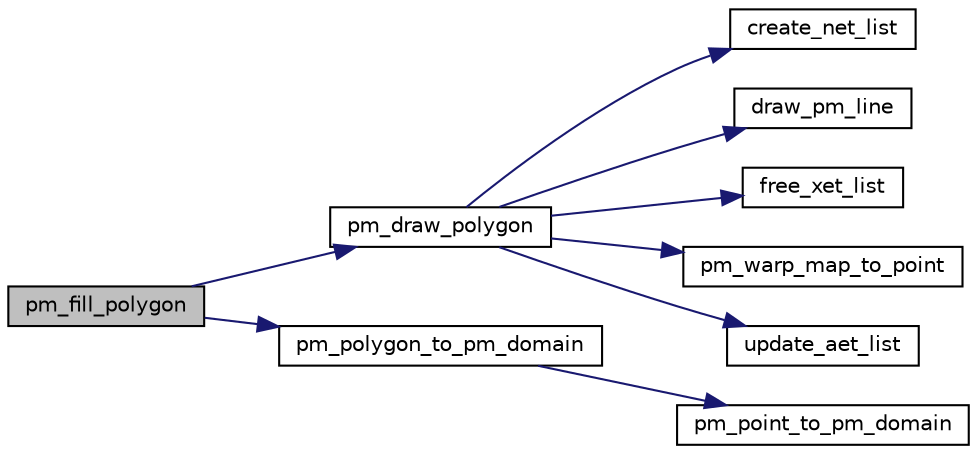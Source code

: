 digraph "pm_fill_polygon"
{
 // INTERACTIVE_SVG=YES
 // LATEX_PDF_SIZE
  bgcolor="transparent";
  edge [fontname="Helvetica",fontsize="10",labelfontname="Helvetica",labelfontsize="10"];
  node [fontname="Helvetica",fontsize="10",shape=record];
  rankdir="LR";
  Node1 [label="pm_fill_polygon",height=0.2,width=0.4,color="black", fillcolor="grey75", style="filled", fontcolor="black",tooltip=" "];
  Node1 -> Node2 [color="midnightblue",fontsize="10",style="solid",fontname="Helvetica"];
  Node2 [label="pm_draw_polygon",height=0.2,width=0.4,color="black",URL="$db/dab/lib__pm_8c.html#af34f0067cbb19c514d2da588b6aabd7d",tooltip=" "];
  Node2 -> Node3 [color="midnightblue",fontsize="10",style="solid",fontname="Helvetica"];
  Node3 [label="create_net_list",height=0.2,width=0.4,color="black",URL="$db/dab/lib__pm_8c.html#aca1996c46b9715cba1cbf3ed3e7dbadd",tooltip=" "];
  Node2 -> Node4 [color="midnightblue",fontsize="10",style="solid",fontname="Helvetica"];
  Node4 [label="draw_pm_line",height=0.2,width=0.4,color="black",URL="$db/dab/lib__pm_8c.html#aa7bfa547ddc13e5932d537aa418ef4fa",tooltip=" "];
  Node2 -> Node5 [color="midnightblue",fontsize="10",style="solid",fontname="Helvetica"];
  Node5 [label="free_xet_list",height=0.2,width=0.4,color="black",URL="$db/dab/lib__pm_8c.html#a5193775b68efe924e25149cb975b331a",tooltip=" "];
  Node2 -> Node6 [color="midnightblue",fontsize="10",style="solid",fontname="Helvetica"];
  Node6 [label="pm_warp_map_to_point",height=0.2,width=0.4,color="black",URL="$d8/d26/group__PM__FUNCTION__GROUP.html#ga664f5cf6937741c75dc609b377c6b2c9",tooltip=" "];
  Node2 -> Node7 [color="midnightblue",fontsize="10",style="solid",fontname="Helvetica"];
  Node7 [label="update_aet_list",height=0.2,width=0.4,color="black",URL="$db/dab/lib__pm_8c.html#af56dbe510bc7527e48413231b44c12ed",tooltip=" "];
  Node1 -> Node8 [color="midnightblue",fontsize="10",style="solid",fontname="Helvetica"];
  Node8 [label="pm_polygon_to_pm_domain",height=0.2,width=0.4,color="black",URL="$db/dab/lib__pm_8c.html#aa6e13f337982938aed0d4492a589a722",tooltip=" "];
  Node8 -> Node9 [color="midnightblue",fontsize="10",style="solid",fontname="Helvetica"];
  Node9 [label="pm_point_to_pm_domain",height=0.2,width=0.4,color="black",URL="$d8/d26/group__PM__FUNCTION__GROUP.html#ga8c2d760cefc6fd131cdf7c83fd3323c2",tooltip=" "];
}
